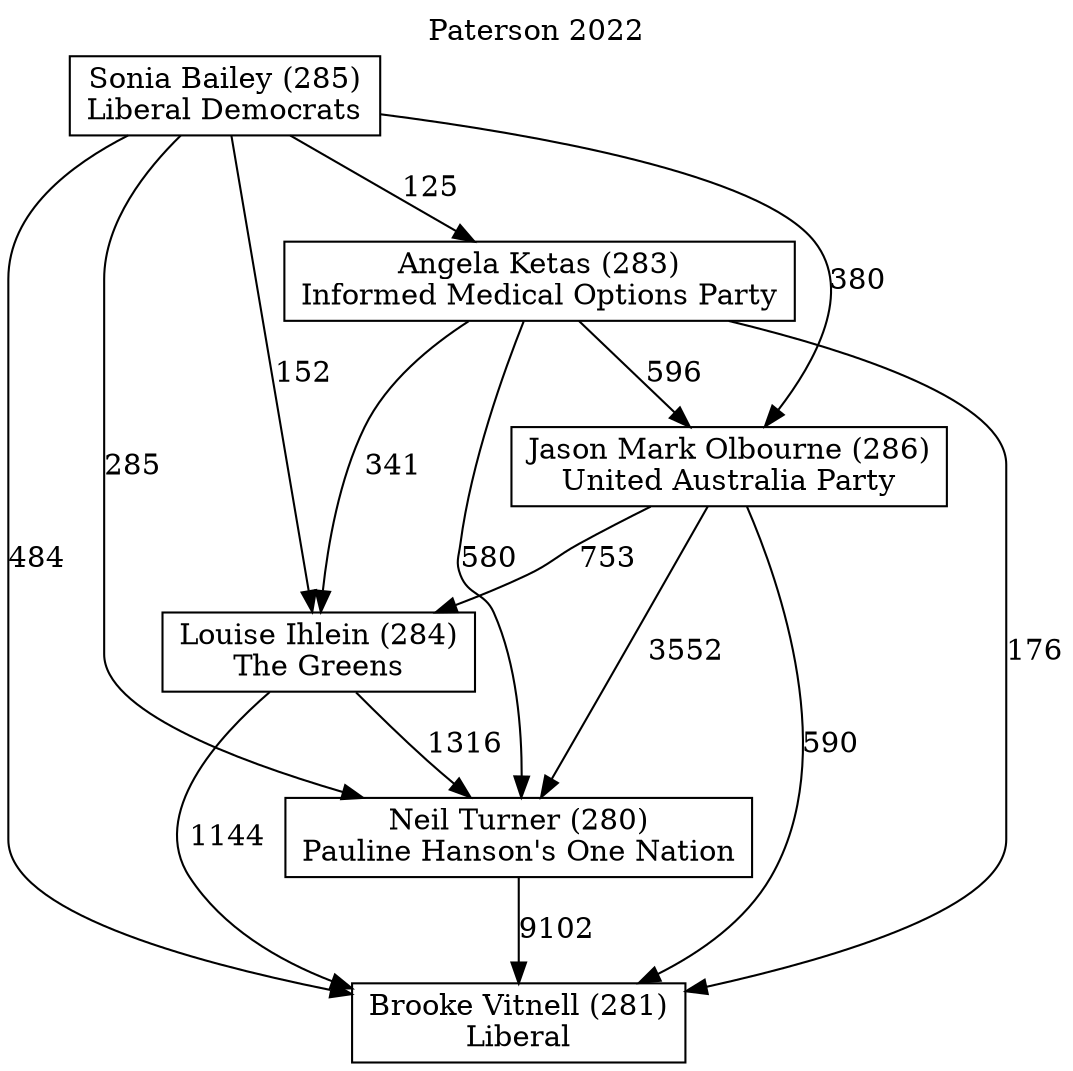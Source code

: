 // House preference flow
digraph "Brooke Vitnell (281)_Paterson_2022" {
	graph [label="Paterson 2022" labelloc=t mclimit=2]
	node [shape=box]
	"Brooke Vitnell (281)" [label="Brooke Vitnell (281)
Liberal"]
	"Neil Turner (280)" [label="Neil Turner (280)
Pauline Hanson's One Nation"]
	"Louise Ihlein (284)" [label="Louise Ihlein (284)
The Greens"]
	"Jason Mark Olbourne (286)" [label="Jason Mark Olbourne (286)
United Australia Party"]
	"Angela Ketas (283)" [label="Angela Ketas (283)
Informed Medical Options Party"]
	"Sonia Bailey (285)" [label="Sonia Bailey (285)
Liberal Democrats"]
	"Neil Turner (280)" -> "Brooke Vitnell (281)" [label=9102]
	"Louise Ihlein (284)" -> "Neil Turner (280)" [label=1316]
	"Jason Mark Olbourne (286)" -> "Louise Ihlein (284)" [label=753]
	"Angela Ketas (283)" -> "Jason Mark Olbourne (286)" [label=596]
	"Sonia Bailey (285)" -> "Angela Ketas (283)" [label=125]
	"Louise Ihlein (284)" -> "Brooke Vitnell (281)" [label=1144]
	"Jason Mark Olbourne (286)" -> "Brooke Vitnell (281)" [label=590]
	"Angela Ketas (283)" -> "Brooke Vitnell (281)" [label=176]
	"Sonia Bailey (285)" -> "Brooke Vitnell (281)" [label=484]
	"Sonia Bailey (285)" -> "Jason Mark Olbourne (286)" [label=380]
	"Angela Ketas (283)" -> "Louise Ihlein (284)" [label=341]
	"Sonia Bailey (285)" -> "Louise Ihlein (284)" [label=152]
	"Jason Mark Olbourne (286)" -> "Neil Turner (280)" [label=3552]
	"Angela Ketas (283)" -> "Neil Turner (280)" [label=580]
	"Sonia Bailey (285)" -> "Neil Turner (280)" [label=285]
}
